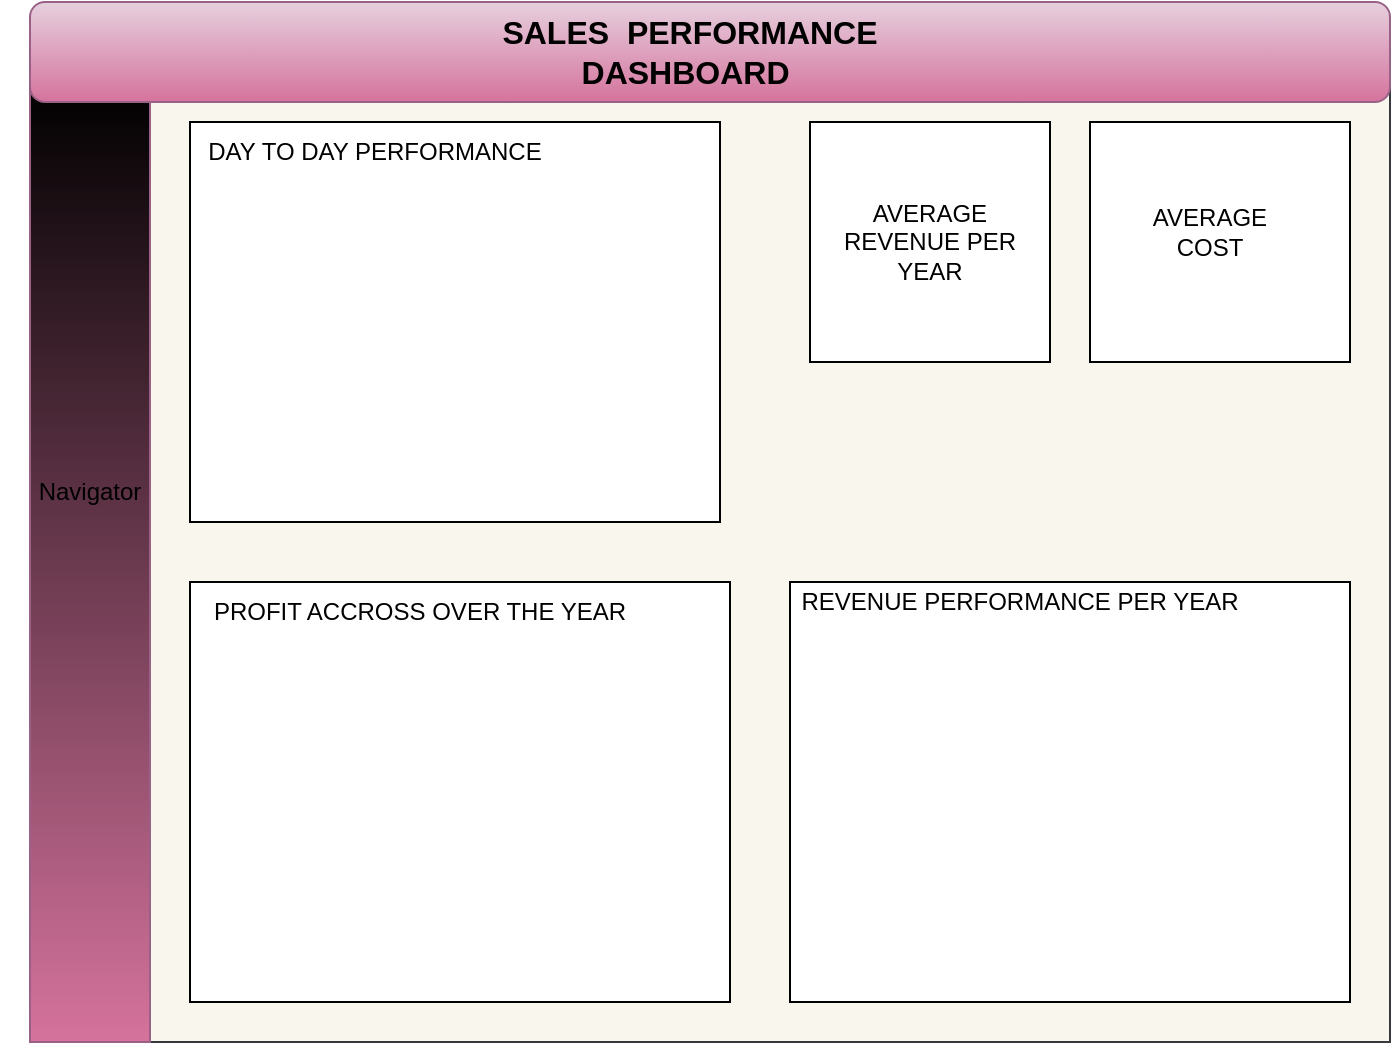 <mxfile version="21.2.3" type="github" pages="5">
  <diagram name="Yearly performance" id="IOg-lXAIRSiLPFuE2EKe">
    <mxGraphModel dx="880" dy="484" grid="1" gridSize="10" guides="1" tooltips="1" connect="1" arrows="1" fold="1" page="1" pageScale="1" pageWidth="850" pageHeight="1100" math="0" shadow="0">
      <root>
        <mxCell id="0" />
        <mxCell id="1" parent="0" />
        <mxCell id="zCQAvS-pOLMWe_Iar6ZL-2" value="" style="rounded=0;whiteSpace=wrap;html=1;fillColor=#f9f7ed;strokeColor=#36393d;" parent="1" vertex="1">
          <mxGeometry x="80" y="40" width="680" height="480" as="geometry" />
        </mxCell>
        <mxCell id="zCQAvS-pOLMWe_Iar6ZL-4" value="AVERAGE REVENUE PER YEAR" style="rounded=0;whiteSpace=wrap;html=1;" parent="1" vertex="1">
          <mxGeometry x="470" y="60" width="120" height="120" as="geometry" />
        </mxCell>
        <mxCell id="zCQAvS-pOLMWe_Iar6ZL-5" value="" style="rounded=0;whiteSpace=wrap;html=1;" parent="1" vertex="1">
          <mxGeometry x="610" y="60" width="130" height="120" as="geometry" />
        </mxCell>
        <mxCell id="zCQAvS-pOLMWe_Iar6ZL-6" value="" style="rounded=0;whiteSpace=wrap;html=1;" parent="1" vertex="1">
          <mxGeometry x="460" y="290" width="280" height="210" as="geometry" />
        </mxCell>
        <mxCell id="zCQAvS-pOLMWe_Iar6ZL-7" value="" style="rounded=0;whiteSpace=wrap;html=1;fillColor=#000000;gradientColor=#d5739d;strokeColor=#996185;" parent="1" vertex="1">
          <mxGeometry x="80" y="40" width="60" height="480" as="geometry" />
        </mxCell>
        <mxCell id="zCQAvS-pOLMWe_Iar6ZL-8" value="" style="rounded=0;whiteSpace=wrap;html=1;" parent="1" vertex="1">
          <mxGeometry x="160" y="290" width="270" height="210" as="geometry" />
        </mxCell>
        <mxCell id="zCQAvS-pOLMWe_Iar6ZL-9" value="REVENUE PERFORMANCE PER YEAR" style="text;html=1;strokeColor=none;fillColor=none;align=center;verticalAlign=middle;whiteSpace=wrap;rounded=0;" parent="1" vertex="1">
          <mxGeometry x="460" y="290" width="230" height="20" as="geometry" />
        </mxCell>
        <mxCell id="zCQAvS-pOLMWe_Iar6ZL-10" value="PROFIT ACCROSS OVER THE YEAR" style="text;html=1;strokeColor=none;fillColor=none;align=center;verticalAlign=middle;whiteSpace=wrap;rounded=0;" parent="1" vertex="1">
          <mxGeometry x="160" y="290" width="230" height="30" as="geometry" />
        </mxCell>
        <mxCell id="yNN9bJvGP7GMBNFPy8I1-1" value="Navigator" style="text;html=1;strokeColor=none;fillColor=none;align=center;verticalAlign=middle;whiteSpace=wrap;rounded=0;" parent="1" vertex="1">
          <mxGeometry x="65" y="230" width="90" height="30" as="geometry" />
        </mxCell>
        <mxCell id="yNN9bJvGP7GMBNFPy8I1-2" value="" style="rounded=0;whiteSpace=wrap;html=1;" parent="1" vertex="1">
          <mxGeometry x="160" y="60" width="265" height="200" as="geometry" />
        </mxCell>
        <mxCell id="yNN9bJvGP7GMBNFPy8I1-3" value="DAY TO DAY PERFORMANCE" style="text;html=1;strokeColor=none;fillColor=none;align=center;verticalAlign=middle;whiteSpace=wrap;rounded=0;" parent="1" vertex="1">
          <mxGeometry x="155" y="60" width="195" height="30" as="geometry" />
        </mxCell>
        <mxCell id="qLiI3aYmsAmwF-0GhBXw-2" value="AVERAGE COST" style="text;html=1;strokeColor=none;fillColor=none;align=center;verticalAlign=middle;whiteSpace=wrap;rounded=0;" parent="1" vertex="1">
          <mxGeometry x="640" y="100" width="60" height="30" as="geometry" />
        </mxCell>
        <mxCell id="XftBd0O33lhcBU1ua6TV-1" value="" style="rounded=1;whiteSpace=wrap;html=1;fillColor=#e6d0de;strokeColor=#996185;gradientColor=#d5739d;" vertex="1" parent="1">
          <mxGeometry x="80" width="680" height="50" as="geometry" />
        </mxCell>
        <mxCell id="XftBd0O33lhcBU1ua6TV-2" value="&lt;font style=&quot;font-size: 16px;&quot;&gt;&lt;b&gt;SALES&amp;nbsp; PERFORMANCE DASHBOARD&amp;nbsp;&lt;/b&gt;&lt;/font&gt;" style="text;html=1;strokeColor=none;fillColor=none;align=center;verticalAlign=middle;whiteSpace=wrap;rounded=0;" vertex="1" parent="1">
          <mxGeometry x="280" y="10" width="260" height="30" as="geometry" />
        </mxCell>
      </root>
    </mxGraphModel>
  </diagram>
  <diagram name="Region Performance" id="4ZlAIeUkRt-ddSMpUigh">
    <mxGraphModel dx="880" dy="484" grid="1" gridSize="10" guides="1" tooltips="1" connect="1" arrows="1" fold="1" page="1" pageScale="1" pageWidth="850" pageHeight="1100" math="0" shadow="0">
      <root>
        <mxCell id="NaI2W4js6MeCUPBTsbSh-0" />
        <mxCell id="NaI2W4js6MeCUPBTsbSh-1" parent="NaI2W4js6MeCUPBTsbSh-0" />
        <mxCell id="NaI2W4js6MeCUPBTsbSh-2" value="" style="rounded=0;whiteSpace=wrap;html=1;fillColor=#f9f7ed;strokeColor=#36393d;" parent="NaI2W4js6MeCUPBTsbSh-1" vertex="1">
          <mxGeometry x="80" y="40" width="680" height="480" as="geometry" />
        </mxCell>
        <mxCell id="NaI2W4js6MeCUPBTsbSh-3" value="TR" style="rounded=0;whiteSpace=wrap;html=1;" parent="NaI2W4js6MeCUPBTsbSh-1" vertex="1">
          <mxGeometry x="160" y="70" width="110" height="100" as="geometry" />
        </mxCell>
        <mxCell id="NaI2W4js6MeCUPBTsbSh-4" value="TP" style="rounded=0;whiteSpace=wrap;html=1;" parent="NaI2W4js6MeCUPBTsbSh-1" vertex="1">
          <mxGeometry x="160" y="200" width="110" height="90" as="geometry" />
        </mxCell>
        <mxCell id="NaI2W4js6MeCUPBTsbSh-5" value="" style="rounded=0;whiteSpace=wrap;html=1;" parent="NaI2W4js6MeCUPBTsbSh-1" vertex="1">
          <mxGeometry x="160" y="330" width="580" height="170" as="geometry" />
        </mxCell>
        <mxCell id="NaI2W4js6MeCUPBTsbSh-7" value="" style="rounded=0;whiteSpace=wrap;html=1;" parent="NaI2W4js6MeCUPBTsbSh-1" vertex="1">
          <mxGeometry x="530" y="70" width="210" height="220" as="geometry" />
        </mxCell>
        <mxCell id="NaI2W4js6MeCUPBTsbSh-8" value="TOTAL REVENUE ACROSS REGION" style="text;html=1;strokeColor=none;fillColor=none;align=center;verticalAlign=middle;whiteSpace=wrap;rounded=0;" parent="NaI2W4js6MeCUPBTsbSh-1" vertex="1">
          <mxGeometry x="135" y="330" width="290" height="20" as="geometry" />
        </mxCell>
        <mxCell id="YvZcR86qMEFOBDP7w0MT-0" value="TOTAL PROFIT ACROSS REGION" style="text;html=1;strokeColor=none;fillColor=none;align=center;verticalAlign=middle;whiteSpace=wrap;rounded=0;" parent="NaI2W4js6MeCUPBTsbSh-1" vertex="1">
          <mxGeometry x="520" y="90" width="220" height="30" as="geometry" />
        </mxCell>
        <mxCell id="YvZcR86qMEFOBDP7w0MT-1" value="" style="rounded=0;whiteSpace=wrap;html=1;" parent="NaI2W4js6MeCUPBTsbSh-1" vertex="1">
          <mxGeometry x="290" y="70" width="210" height="220" as="geometry" />
        </mxCell>
        <mxCell id="YvZcR86qMEFOBDP7w0MT-2" value="UNIT SOLD ACCROSS REGION&amp;nbsp;" style="text;html=1;strokeColor=none;fillColor=none;align=center;verticalAlign=middle;whiteSpace=wrap;rounded=0;" parent="NaI2W4js6MeCUPBTsbSh-1" vertex="1">
          <mxGeometry x="280" y="100" width="180" height="30" as="geometry" />
        </mxCell>
        <mxCell id="j4lqMAAmC-PUGHuu-XZG-0" value="" style="rounded=0;whiteSpace=wrap;html=1;fillColor=#000000;gradientColor=#d5739d;strokeColor=#996185;" vertex="1" parent="NaI2W4js6MeCUPBTsbSh-1">
          <mxGeometry x="80" y="40" width="60" height="480" as="geometry" />
        </mxCell>
        <mxCell id="AX4lp-2uj_j7MF4cyABR-0" value="" style="rounded=1;whiteSpace=wrap;html=1;fillColor=#e6d0de;strokeColor=#996185;gradientColor=#d5739d;" vertex="1" parent="NaI2W4js6MeCUPBTsbSh-1">
          <mxGeometry x="80" width="680" height="50" as="geometry" />
        </mxCell>
        <mxCell id="TgnAT80bhKoPa4Fz4AxQ-0" value="&lt;font style=&quot;font-size: 16px;&quot;&gt;&lt;b&gt;REGION&amp;nbsp; PERFORMANCE DASHBOARD&amp;nbsp;&lt;/b&gt;&lt;/font&gt;" style="text;html=1;strokeColor=none;fillColor=none;align=center;verticalAlign=middle;whiteSpace=wrap;rounded=0;" vertex="1" parent="NaI2W4js6MeCUPBTsbSh-1">
          <mxGeometry x="280" y="10" width="260" height="30" as="geometry" />
        </mxCell>
      </root>
    </mxGraphModel>
  </diagram>
  <diagram name="Performance by Country" id="f_A8e4imJIkMTM3uf0y1">
    <mxGraphModel dx="880" dy="484" grid="1" gridSize="10" guides="1" tooltips="1" connect="1" arrows="1" fold="1" page="1" pageScale="1" pageWidth="850" pageHeight="1100" math="0" shadow="0">
      <root>
        <mxCell id="A-wNUpnpyqtRAg6gryve-0" />
        <mxCell id="A-wNUpnpyqtRAg6gryve-1" parent="A-wNUpnpyqtRAg6gryve-0" />
        <mxCell id="A-wNUpnpyqtRAg6gryve-2" value="" style="rounded=0;whiteSpace=wrap;html=1;fillColor=#f9f7ed;strokeColor=#36393d;" parent="A-wNUpnpyqtRAg6gryve-1" vertex="1">
          <mxGeometry x="80" y="40" width="680" height="480" as="geometry" />
        </mxCell>
        <mxCell id="A-wNUpnpyqtRAg6gryve-3" value="AVERAGE&amp;nbsp;&lt;br&gt;PROFIT" style="rounded=0;whiteSpace=wrap;html=1;" parent="A-wNUpnpyqtRAg6gryve-1" vertex="1">
          <mxGeometry x="160" y="70" width="110" height="100" as="geometry" />
        </mxCell>
        <mxCell id="A-wNUpnpyqtRAg6gryve-4" value="AVERAGE SHIP DATE" style="rounded=0;whiteSpace=wrap;html=1;" parent="A-wNUpnpyqtRAg6gryve-1" vertex="1">
          <mxGeometry x="160" y="200" width="110" height="90" as="geometry" />
        </mxCell>
        <mxCell id="A-wNUpnpyqtRAg6gryve-5" value="" style="rounded=0;whiteSpace=wrap;html=1;" parent="A-wNUpnpyqtRAg6gryve-1" vertex="1">
          <mxGeometry x="160" y="320" width="580" height="180" as="geometry" />
        </mxCell>
        <mxCell id="A-wNUpnpyqtRAg6gryve-7" value="" style="rounded=0;whiteSpace=wrap;html=1;" parent="A-wNUpnpyqtRAg6gryve-1" vertex="1">
          <mxGeometry x="530" y="70" width="210" height="220" as="geometry" />
        </mxCell>
        <mxCell id="A-wNUpnpyqtRAg6gryve-8" value="TOP 5 PERFORMING COUNTRY BY REVENUE AND PROFIT" style="text;html=1;strokeColor=none;fillColor=none;align=center;verticalAlign=middle;whiteSpace=wrap;rounded=0;" parent="A-wNUpnpyqtRAg6gryve-1" vertex="1">
          <mxGeometry x="160" y="320" width="350" height="20" as="geometry" />
        </mxCell>
        <mxCell id="A-wNUpnpyqtRAg6gryve-9" value="BOTTOM 5 COUNTRY BY PROFIT" style="text;html=1;strokeColor=none;fillColor=none;align=center;verticalAlign=middle;whiteSpace=wrap;rounded=0;" parent="A-wNUpnpyqtRAg6gryve-1" vertex="1">
          <mxGeometry x="530" y="70" width="210" height="30" as="geometry" />
        </mxCell>
        <mxCell id="A-wNUpnpyqtRAg6gryve-10" value="" style="rounded=0;whiteSpace=wrap;html=1;" parent="A-wNUpnpyqtRAg6gryve-1" vertex="1">
          <mxGeometry x="290" y="70" width="210" height="220" as="geometry" />
        </mxCell>
        <mxCell id="A-wNUpnpyqtRAg6gryve-11" value="UNIT SOLD ACCROSS COUNTRY&amp;nbsp;" style="text;html=1;strokeColor=none;fillColor=none;align=center;verticalAlign=middle;whiteSpace=wrap;rounded=0;" parent="A-wNUpnpyqtRAg6gryve-1" vertex="1">
          <mxGeometry x="270" y="70" width="240" height="30" as="geometry" />
        </mxCell>
        <mxCell id="d39VIH0H53335EsXy-iH-0" value="" style="rounded=0;whiteSpace=wrap;html=1;fillColor=#000000;gradientColor=#d5739d;strokeColor=#996185;" vertex="1" parent="A-wNUpnpyqtRAg6gryve-1">
          <mxGeometry x="80" y="40" width="60" height="480" as="geometry" />
        </mxCell>
        <mxCell id="0DsY7UvRZ7Sj0JJ85Par-0" value="" style="rounded=1;whiteSpace=wrap;html=1;fillColor=#e6d0de;strokeColor=#996185;gradientColor=#d5739d;" vertex="1" parent="A-wNUpnpyqtRAg6gryve-1">
          <mxGeometry x="80" width="680" height="50" as="geometry" />
        </mxCell>
        <mxCell id="xyA-qWGgNBLQmIveVA3U-0" value="&lt;font style=&quot;font-size: 16px;&quot;&gt;&lt;b&gt;COUNTRY&amp;nbsp; PERFORMANCE REPORT&amp;nbsp;&lt;/b&gt;&lt;/font&gt;" style="text;html=1;strokeColor=none;fillColor=none;align=center;verticalAlign=middle;whiteSpace=wrap;rounded=0;" vertex="1" parent="A-wNUpnpyqtRAg6gryve-1">
          <mxGeometry x="280" y="10" width="260" height="30" as="geometry" />
        </mxCell>
      </root>
    </mxGraphModel>
  </diagram>
  <diagram name="Performance by Item" id="RSnpznvPwG8hvG1cNPcC">
    <mxGraphModel dx="880" dy="484" grid="1" gridSize="10" guides="1" tooltips="1" connect="1" arrows="1" fold="1" page="1" pageScale="1" pageWidth="850" pageHeight="1100" math="0" shadow="0">
      <root>
        <mxCell id="ys1o5vq_w1XmXQbyXvVi-0" />
        <mxCell id="ys1o5vq_w1XmXQbyXvVi-1" parent="ys1o5vq_w1XmXQbyXvVi-0" />
        <mxCell id="ys1o5vq_w1XmXQbyXvVi-2" value="" style="rounded=0;whiteSpace=wrap;html=1;fillColor=#f9f7ed;strokeColor=#36393d;" parent="ys1o5vq_w1XmXQbyXvVi-1" vertex="1">
          <mxGeometry x="80" y="40" width="680" height="480" as="geometry" />
        </mxCell>
        <mxCell id="ys1o5vq_w1XmXQbyXvVi-5" value="" style="rounded=0;whiteSpace=wrap;html=1;" parent="ys1o5vq_w1XmXQbyXvVi-1" vertex="1">
          <mxGeometry x="140" y="300" width="600" height="200" as="geometry" />
        </mxCell>
        <mxCell id="ys1o5vq_w1XmXQbyXvVi-7" value="" style="rounded=0;whiteSpace=wrap;html=1;" parent="ys1o5vq_w1XmXQbyXvVi-1" vertex="1">
          <mxGeometry x="140" y="90" width="270" height="200" as="geometry" />
        </mxCell>
        <mxCell id="ys1o5vq_w1XmXQbyXvVi-8" value="TOP 5 ITEMS PER REVENUE AND PROFIT" style="text;html=1;strokeColor=none;fillColor=none;align=center;verticalAlign=middle;whiteSpace=wrap;rounded=0;" parent="ys1o5vq_w1XmXQbyXvVi-1" vertex="1">
          <mxGeometry x="140" y="305" width="290" height="20" as="geometry" />
        </mxCell>
        <mxCell id="ys1o5vq_w1XmXQbyXvVi-10" value="" style="rounded=0;whiteSpace=wrap;html=1;" parent="ys1o5vq_w1XmXQbyXvVi-1" vertex="1">
          <mxGeometry x="425" y="90" width="310" height="200" as="geometry" />
        </mxCell>
        <mxCell id="tBsvpQz3_kZdxmIf9DSp-0" value="5 BOTTOM ITEM PER REVENUE" style="text;html=1;strokeColor=none;fillColor=none;align=center;verticalAlign=middle;whiteSpace=wrap;rounded=0;" parent="ys1o5vq_w1XmXQbyXvVi-1" vertex="1">
          <mxGeometry x="490" y="300" width="250" height="30" as="geometry" />
        </mxCell>
        <mxCell id="tBsvpQz3_kZdxmIf9DSp-2" value="TOP 3 ITEM SOLD ACROSS PER COUNTRY&amp;nbsp;" style="text;html=1;strokeColor=none;fillColor=none;align=center;verticalAlign=middle;whiteSpace=wrap;rounded=0;" parent="ys1o5vq_w1XmXQbyXvVi-1" vertex="1">
          <mxGeometry x="440" y="90" width="280" height="50" as="geometry" />
        </mxCell>
        <mxCell id="xom1nklxAD25uG3460S1-1" value="" style="rounded=0;whiteSpace=wrap;html=1;fillColor=#000000;gradientColor=#d5739d;strokeColor=#996185;" vertex="1" parent="ys1o5vq_w1XmXQbyXvVi-1">
          <mxGeometry x="50" y="40" width="60" height="480" as="geometry" />
        </mxCell>
        <mxCell id="3ZpLMweevXruMo7se6G--0" value="" style="rounded=1;whiteSpace=wrap;html=1;fillColor=#e6d0de;strokeColor=#996185;gradientColor=#d5739d;" vertex="1" parent="ys1o5vq_w1XmXQbyXvVi-1">
          <mxGeometry x="50" y="20" width="710" height="50" as="geometry" />
        </mxCell>
        <mxCell id="swoohkX6cby_C5f_p0DU-0" value="&lt;font style=&quot;font-size: 16px;&quot;&gt;&lt;b&gt;PRODUCT PERFORMANCE DASHBOARD&amp;nbsp;&lt;/b&gt;&lt;/font&gt;" style="text;html=1;strokeColor=none;fillColor=none;align=center;verticalAlign=middle;whiteSpace=wrap;rounded=0;" vertex="1" parent="ys1o5vq_w1XmXQbyXvVi-1">
          <mxGeometry x="280" y="30" width="260" height="30" as="geometry" />
        </mxCell>
      </root>
    </mxGraphModel>
  </diagram>
  <diagram name="ANALYSIS" id="MMieHru48YvZVzxaWAP5">
    <mxGraphModel dx="880" dy="484" grid="1" gridSize="10" guides="1" tooltips="1" connect="1" arrows="1" fold="1" page="1" pageScale="1" pageWidth="850" pageHeight="1100" math="0" shadow="0">
      <root>
        <mxCell id="Fb2S91rcxJ0nnkFsL-SM-0" />
        <mxCell id="Fb2S91rcxJ0nnkFsL-SM-1" parent="Fb2S91rcxJ0nnkFsL-SM-0" />
        <mxCell id="Fb2S91rcxJ0nnkFsL-SM-2" value="" style="rounded=0;whiteSpace=wrap;html=1;fillColor=#f9f7ed;strokeColor=#36393d;" parent="Fb2S91rcxJ0nnkFsL-SM-1" vertex="1">
          <mxGeometry x="80" y="40" width="680" height="480" as="geometry" />
        </mxCell>
        <mxCell id="Fb2S91rcxJ0nnkFsL-SM-4" value="" style="rounded=0;whiteSpace=wrap;html=1;" parent="Fb2S91rcxJ0nnkFsL-SM-1" vertex="1">
          <mxGeometry x="160" y="280" width="280" height="220" as="geometry" />
        </mxCell>
        <mxCell id="Fb2S91rcxJ0nnkFsL-SM-5" value="" style="rounded=0;whiteSpace=wrap;html=1;" parent="Fb2S91rcxJ0nnkFsL-SM-1" vertex="1">
          <mxGeometry x="460" y="280" width="280" height="220" as="geometry" />
        </mxCell>
        <mxCell id="Fb2S91rcxJ0nnkFsL-SM-6" value="RELATIONSHIP BETWEEN UNIT SOLD AND REVENUE" style="text;html=1;strokeColor=none;fillColor=none;align=center;verticalAlign=middle;whiteSpace=wrap;rounded=0;" parent="Fb2S91rcxJ0nnkFsL-SM-1" vertex="1">
          <mxGeometry x="150" y="280" width="290" height="30" as="geometry" />
        </mxCell>
        <mxCell id="Fb2S91rcxJ0nnkFsL-SM-7" value="" style="rounded=0;whiteSpace=wrap;html=1;" parent="Fb2S91rcxJ0nnkFsL-SM-1" vertex="1">
          <mxGeometry x="450" y="70" width="290" height="180" as="geometry" />
        </mxCell>
        <mxCell id="pFxKFGd2s3s94HydvrRA-0" value="REVENUE FORCAST&amp;nbsp;" style="text;html=1;strokeColor=none;fillColor=none;align=center;verticalAlign=middle;whiteSpace=wrap;rounded=0;" parent="Fb2S91rcxJ0nnkFsL-SM-1" vertex="1">
          <mxGeometry x="425" y="280" width="200" height="30" as="geometry" />
        </mxCell>
        <mxCell id="Fb2S91rcxJ0nnkFsL-SM-11" value="" style="rounded=0;whiteSpace=wrap;html=1;" parent="Fb2S91rcxJ0nnkFsL-SM-1" vertex="1">
          <mxGeometry x="160" y="70" width="270" height="180" as="geometry" />
        </mxCell>
        <mxCell id="Z3-SaF5RRXKAlaNP5wQO-0" value="" style="rounded=0;whiteSpace=wrap;html=1;fillColor=#000000;gradientColor=#d5739d;strokeColor=#996185;" vertex="1" parent="Fb2S91rcxJ0nnkFsL-SM-1">
          <mxGeometry x="80" y="40" width="60" height="480" as="geometry" />
        </mxCell>
        <mxCell id="prUf2hLMGOZO88-PcY-A-0" value="" style="rounded=1;whiteSpace=wrap;html=1;fillColor=#e6d0de;strokeColor=#996185;gradientColor=#d5739d;" vertex="1" parent="Fb2S91rcxJ0nnkFsL-SM-1">
          <mxGeometry x="80" width="680" height="50" as="geometry" />
        </mxCell>
        <mxCell id="prUf2hLMGOZO88-PcY-A-1" value="CHANNELS PER REVENUE" style="text;html=1;strokeColor=none;fillColor=none;align=center;verticalAlign=middle;whiteSpace=wrap;rounded=0;" vertex="1" parent="Fb2S91rcxJ0nnkFsL-SM-1">
          <mxGeometry x="140" y="70" width="210" height="30" as="geometry" />
        </mxCell>
        <mxCell id="wdTSFNCw0G5Ex7FTPllh-0" value="&lt;font style=&quot;font-size: 16px;&quot;&gt;&lt;b&gt;&amp;nbsp;CORRELATION AND FORECAST&lt;/b&gt;&lt;/font&gt;" style="text;html=1;strokeColor=none;fillColor=none;align=center;verticalAlign=middle;whiteSpace=wrap;rounded=0;" vertex="1" parent="Fb2S91rcxJ0nnkFsL-SM-1">
          <mxGeometry x="280" y="10" width="260" height="30" as="geometry" />
        </mxCell>
      </root>
    </mxGraphModel>
  </diagram>
</mxfile>
